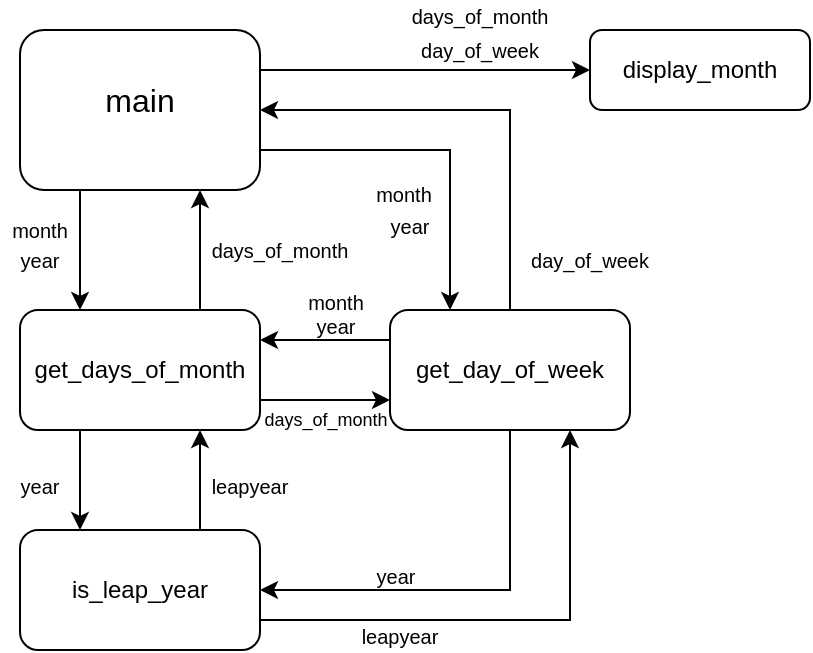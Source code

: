 <mxfile version="17.4.2" type="device"><diagram id="GJJQyob9EIHOuRyhGdEF" name="Page-1"><mxGraphModel dx="946" dy="672" grid="1" gridSize="10" guides="1" tooltips="1" connect="1" arrows="1" fold="1" page="1" pageScale="1" pageWidth="850" pageHeight="1100" math="0" shadow="0"><root><mxCell id="0"/><mxCell id="1" parent="0"/><mxCell id="L45ro9BJEC-3Frt6rzOq-8" style="edgeStyle=orthogonalEdgeStyle;rounded=0;orthogonalLoop=1;jettySize=auto;html=1;exitX=0.25;exitY=1;exitDx=0;exitDy=0;entryX=0.25;entryY=0;entryDx=0;entryDy=0;" parent="1" source="L45ro9BJEC-3Frt6rzOq-1" target="L45ro9BJEC-3Frt6rzOq-2" edge="1"><mxGeometry relative="1" as="geometry"/></mxCell><mxCell id="L45ro9BJEC-3Frt6rzOq-12" style="edgeStyle=orthogonalEdgeStyle;rounded=0;orthogonalLoop=1;jettySize=auto;html=1;exitX=1;exitY=0.75;exitDx=0;exitDy=0;entryX=0.25;entryY=0;entryDx=0;entryDy=0;" parent="1" source="L45ro9BJEC-3Frt6rzOq-1" target="L45ro9BJEC-3Frt6rzOq-4" edge="1"><mxGeometry relative="1" as="geometry"/></mxCell><mxCell id="L45ro9BJEC-3Frt6rzOq-15" style="edgeStyle=orthogonalEdgeStyle;rounded=0;orthogonalLoop=1;jettySize=auto;html=1;exitX=1;exitY=0.25;exitDx=0;exitDy=0;entryX=0;entryY=0.5;entryDx=0;entryDy=0;" parent="1" source="L45ro9BJEC-3Frt6rzOq-1" target="L45ro9BJEC-3Frt6rzOq-5" edge="1"><mxGeometry relative="1" as="geometry"/></mxCell><mxCell id="L45ro9BJEC-3Frt6rzOq-1" value="" style="rounded=1;whiteSpace=wrap;html=1;" parent="1" vertex="1"><mxGeometry x="40" y="40" width="120" height="80" as="geometry"/></mxCell><mxCell id="L45ro9BJEC-3Frt6rzOq-9" style="edgeStyle=orthogonalEdgeStyle;rounded=0;orthogonalLoop=1;jettySize=auto;html=1;exitX=0.75;exitY=0;exitDx=0;exitDy=0;entryX=0.75;entryY=1;entryDx=0;entryDy=0;" parent="1" source="L45ro9BJEC-3Frt6rzOq-2" target="L45ro9BJEC-3Frt6rzOq-1" edge="1"><mxGeometry relative="1" as="geometry"/></mxCell><mxCell id="L45ro9BJEC-3Frt6rzOq-10" style="edgeStyle=orthogonalEdgeStyle;rounded=0;orthogonalLoop=1;jettySize=auto;html=1;exitX=0.25;exitY=1;exitDx=0;exitDy=0;entryX=0.25;entryY=0;entryDx=0;entryDy=0;" parent="1" source="L45ro9BJEC-3Frt6rzOq-2" target="L45ro9BJEC-3Frt6rzOq-3" edge="1"><mxGeometry relative="1" as="geometry"/></mxCell><mxCell id="iycgf3VX1PQ8t60L0L_S-3" style="edgeStyle=orthogonalEdgeStyle;rounded=0;orthogonalLoop=1;jettySize=auto;html=1;exitX=1;exitY=0.75;exitDx=0;exitDy=0;entryX=0;entryY=0.75;entryDx=0;entryDy=0;" parent="1" source="L45ro9BJEC-3Frt6rzOq-2" target="L45ro9BJEC-3Frt6rzOq-4" edge="1"><mxGeometry relative="1" as="geometry"/></mxCell><mxCell id="L45ro9BJEC-3Frt6rzOq-2" value="" style="rounded=1;whiteSpace=wrap;html=1;" parent="1" vertex="1"><mxGeometry x="40" y="180" width="120" height="60" as="geometry"/></mxCell><mxCell id="L45ro9BJEC-3Frt6rzOq-11" style="edgeStyle=orthogonalEdgeStyle;rounded=0;orthogonalLoop=1;jettySize=auto;html=1;exitX=0.75;exitY=0;exitDx=0;exitDy=0;entryX=0.75;entryY=1;entryDx=0;entryDy=0;" parent="1" source="L45ro9BJEC-3Frt6rzOq-3" target="L45ro9BJEC-3Frt6rzOq-2" edge="1"><mxGeometry relative="1" as="geometry"/></mxCell><mxCell id="iycgf3VX1PQ8t60L0L_S-5" style="edgeStyle=orthogonalEdgeStyle;rounded=0;orthogonalLoop=1;jettySize=auto;html=1;exitX=1;exitY=0.75;exitDx=0;exitDy=0;entryX=0.75;entryY=1;entryDx=0;entryDy=0;" parent="1" source="L45ro9BJEC-3Frt6rzOq-3" target="L45ro9BJEC-3Frt6rzOq-4" edge="1"><mxGeometry relative="1" as="geometry"/></mxCell><mxCell id="L45ro9BJEC-3Frt6rzOq-3" value="" style="rounded=1;whiteSpace=wrap;html=1;" parent="1" vertex="1"><mxGeometry x="40" y="290" width="120" height="60" as="geometry"/></mxCell><mxCell id="L45ro9BJEC-3Frt6rzOq-14" style="edgeStyle=orthogonalEdgeStyle;rounded=0;orthogonalLoop=1;jettySize=auto;html=1;exitX=0.5;exitY=0;exitDx=0;exitDy=0;entryX=1;entryY=0.5;entryDx=0;entryDy=0;" parent="1" source="L45ro9BJEC-3Frt6rzOq-4" target="L45ro9BJEC-3Frt6rzOq-1" edge="1"><mxGeometry relative="1" as="geometry"/></mxCell><mxCell id="iycgf3VX1PQ8t60L0L_S-2" style="edgeStyle=orthogonalEdgeStyle;rounded=0;orthogonalLoop=1;jettySize=auto;html=1;exitX=0;exitY=0.25;exitDx=0;exitDy=0;entryX=1;entryY=0.25;entryDx=0;entryDy=0;" parent="1" source="L45ro9BJEC-3Frt6rzOq-4" target="L45ro9BJEC-3Frt6rzOq-2" edge="1"><mxGeometry relative="1" as="geometry"><Array as="points"><mxPoint x="210" y="195"/><mxPoint x="210" y="195"/></Array></mxGeometry></mxCell><mxCell id="iycgf3VX1PQ8t60L0L_S-4" style="edgeStyle=orthogonalEdgeStyle;rounded=0;orthogonalLoop=1;jettySize=auto;html=1;exitX=0.5;exitY=1;exitDx=0;exitDy=0;entryX=1;entryY=0.5;entryDx=0;entryDy=0;" parent="1" source="L45ro9BJEC-3Frt6rzOq-4" target="L45ro9BJEC-3Frt6rzOq-3" edge="1"><mxGeometry relative="1" as="geometry"/></mxCell><mxCell id="L45ro9BJEC-3Frt6rzOq-4" value="" style="rounded=1;whiteSpace=wrap;html=1;" parent="1" vertex="1"><mxGeometry x="225" y="180" width="120" height="60" as="geometry"/></mxCell><mxCell id="L45ro9BJEC-3Frt6rzOq-5" value="" style="rounded=1;whiteSpace=wrap;html=1;" parent="1" vertex="1"><mxGeometry x="325" y="40" width="110" height="40" as="geometry"/></mxCell><mxCell id="L45ro9BJEC-3Frt6rzOq-16" value="get_days_of_month" style="text;html=1;strokeColor=none;fillColor=none;align=center;verticalAlign=middle;whiteSpace=wrap;rounded=0;" parent="1" vertex="1"><mxGeometry x="70" y="195" width="60" height="30" as="geometry"/></mxCell><mxCell id="L45ro9BJEC-3Frt6rzOq-17" value="main" style="text;html=1;strokeColor=none;fillColor=none;align=center;verticalAlign=middle;whiteSpace=wrap;rounded=0;fontSize=16;" parent="1" vertex="1"><mxGeometry x="70" y="60" width="60" height="30" as="geometry"/></mxCell><mxCell id="L45ro9BJEC-3Frt6rzOq-18" value="is_leap_year" style="text;html=1;strokeColor=none;fillColor=none;align=center;verticalAlign=middle;whiteSpace=wrap;rounded=0;" parent="1" vertex="1"><mxGeometry x="70" y="305" width="60" height="30" as="geometry"/></mxCell><mxCell id="L45ro9BJEC-3Frt6rzOq-19" value="get_day_of_week" style="text;html=1;strokeColor=none;fillColor=none;align=center;verticalAlign=middle;whiteSpace=wrap;rounded=0;" parent="1" vertex="1"><mxGeometry x="255" y="195" width="60" height="30" as="geometry"/></mxCell><mxCell id="L45ro9BJEC-3Frt6rzOq-20" value="display_month" style="text;html=1;strokeColor=none;fillColor=none;align=center;verticalAlign=middle;whiteSpace=wrap;rounded=0;" parent="1" vertex="1"><mxGeometry x="350" y="45" width="60" height="30" as="geometry"/></mxCell><mxCell id="L45ro9BJEC-3Frt6rzOq-21" value="month" style="text;html=1;strokeColor=none;fillColor=none;align=center;verticalAlign=middle;whiteSpace=wrap;rounded=0;fontSize=10;" parent="1" vertex="1"><mxGeometry x="30" y="130" width="40" height="20" as="geometry"/></mxCell><mxCell id="L45ro9BJEC-3Frt6rzOq-22" value="year" style="text;html=1;strokeColor=none;fillColor=none;align=center;verticalAlign=middle;whiteSpace=wrap;rounded=0;fontSize=10;" parent="1" vertex="1"><mxGeometry x="35" y="147" width="30" height="15" as="geometry"/></mxCell><mxCell id="L45ro9BJEC-3Frt6rzOq-24" value="year" style="text;html=1;strokeColor=none;fillColor=none;align=center;verticalAlign=middle;whiteSpace=wrap;rounded=0;fontSize=10;" parent="1" vertex="1"><mxGeometry x="35" y="260" width="30" height="15" as="geometry"/></mxCell><mxCell id="L45ro9BJEC-3Frt6rzOq-25" value="month" style="text;html=1;strokeColor=none;fillColor=none;align=center;verticalAlign=middle;whiteSpace=wrap;rounded=0;fontSize=10;" parent="1" vertex="1"><mxGeometry x="215" y="113" width="34" height="17" as="geometry"/></mxCell><mxCell id="L45ro9BJEC-3Frt6rzOq-26" value="year" style="text;html=1;strokeColor=none;fillColor=none;align=center;verticalAlign=middle;whiteSpace=wrap;rounded=0;fontSize=10;" parent="1" vertex="1"><mxGeometry x="220" y="130" width="30" height="15" as="geometry"/></mxCell><mxCell id="L45ro9BJEC-3Frt6rzOq-27" value="days_of_month" style="text;html=1;strokeColor=none;fillColor=none;align=center;verticalAlign=middle;whiteSpace=wrap;rounded=0;fontSize=10;" parent="1" vertex="1"><mxGeometry x="150" y="140" width="40" height="20" as="geometry"/></mxCell><mxCell id="L45ro9BJEC-3Frt6rzOq-28" value="leapyear" style="text;html=1;strokeColor=none;fillColor=none;align=center;verticalAlign=middle;whiteSpace=wrap;rounded=0;fontSize=10;" parent="1" vertex="1"><mxGeometry x="140" y="260" width="30" height="15" as="geometry"/></mxCell><mxCell id="L45ro9BJEC-3Frt6rzOq-29" value="day_of_week" style="text;html=1;strokeColor=none;fillColor=none;align=center;verticalAlign=middle;whiteSpace=wrap;rounded=0;fontSize=10;" parent="1" vertex="1"><mxGeometry x="305" y="145" width="40" height="20" as="geometry"/></mxCell><mxCell id="L45ro9BJEC-3Frt6rzOq-31" value="days_of_month" style="text;html=1;strokeColor=none;fillColor=none;align=center;verticalAlign=middle;whiteSpace=wrap;rounded=0;fontSize=10;" parent="1" vertex="1"><mxGeometry x="250" y="25" width="40" height="16" as="geometry"/></mxCell><mxCell id="L45ro9BJEC-3Frt6rzOq-32" value="day_of_week" style="text;html=1;strokeColor=none;fillColor=none;align=center;verticalAlign=middle;whiteSpace=wrap;rounded=0;fontSize=10;" parent="1" vertex="1"><mxGeometry x="255" y="42" width="30" height="15" as="geometry"/></mxCell><mxCell id="iycgf3VX1PQ8t60L0L_S-6" value="month" style="text;html=1;strokeColor=none;fillColor=none;align=center;verticalAlign=middle;whiteSpace=wrap;rounded=0;fontSize=10;" parent="1" vertex="1"><mxGeometry x="181" y="167" width="34" height="17" as="geometry"/></mxCell><mxCell id="iycgf3VX1PQ8t60L0L_S-7" value="year" style="text;html=1;strokeColor=none;fillColor=none;align=center;verticalAlign=middle;whiteSpace=wrap;rounded=0;fontSize=10;" parent="1" vertex="1"><mxGeometry x="183" y="180" width="30" height="15" as="geometry"/></mxCell><mxCell id="iycgf3VX1PQ8t60L0L_S-9" value="days_of_month" style="text;html=1;strokeColor=none;fillColor=none;align=center;verticalAlign=middle;whiteSpace=wrap;rounded=0;fontSize=9;" parent="1" vertex="1"><mxGeometry x="173" y="225" width="40" height="20" as="geometry"/></mxCell><mxCell id="iycgf3VX1PQ8t60L0L_S-10" value="year" style="text;html=1;strokeColor=none;fillColor=none;align=center;verticalAlign=middle;whiteSpace=wrap;rounded=0;fontSize=10;" parent="1" vertex="1"><mxGeometry x="213" y="305" width="30" height="15" as="geometry"/></mxCell><mxCell id="iycgf3VX1PQ8t60L0L_S-11" value="leapyear" style="text;html=1;strokeColor=none;fillColor=none;align=center;verticalAlign=middle;whiteSpace=wrap;rounded=0;fontSize=10;" parent="1" vertex="1"><mxGeometry x="215" y="335" width="30" height="15" as="geometry"/></mxCell></root></mxGraphModel></diagram></mxfile>